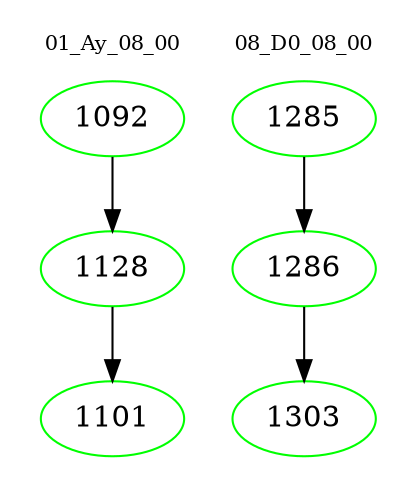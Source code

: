 digraph{
subgraph cluster_0 {
color = white
label = "01_Ay_08_00";
fontsize=10;
T0_1092 [label="1092", color="green"]
T0_1092 -> T0_1128 [color="black"]
T0_1128 [label="1128", color="green"]
T0_1128 -> T0_1101 [color="black"]
T0_1101 [label="1101", color="green"]
}
subgraph cluster_1 {
color = white
label = "08_D0_08_00";
fontsize=10;
T1_1285 [label="1285", color="green"]
T1_1285 -> T1_1286 [color="black"]
T1_1286 [label="1286", color="green"]
T1_1286 -> T1_1303 [color="black"]
T1_1303 [label="1303", color="green"]
}
}
